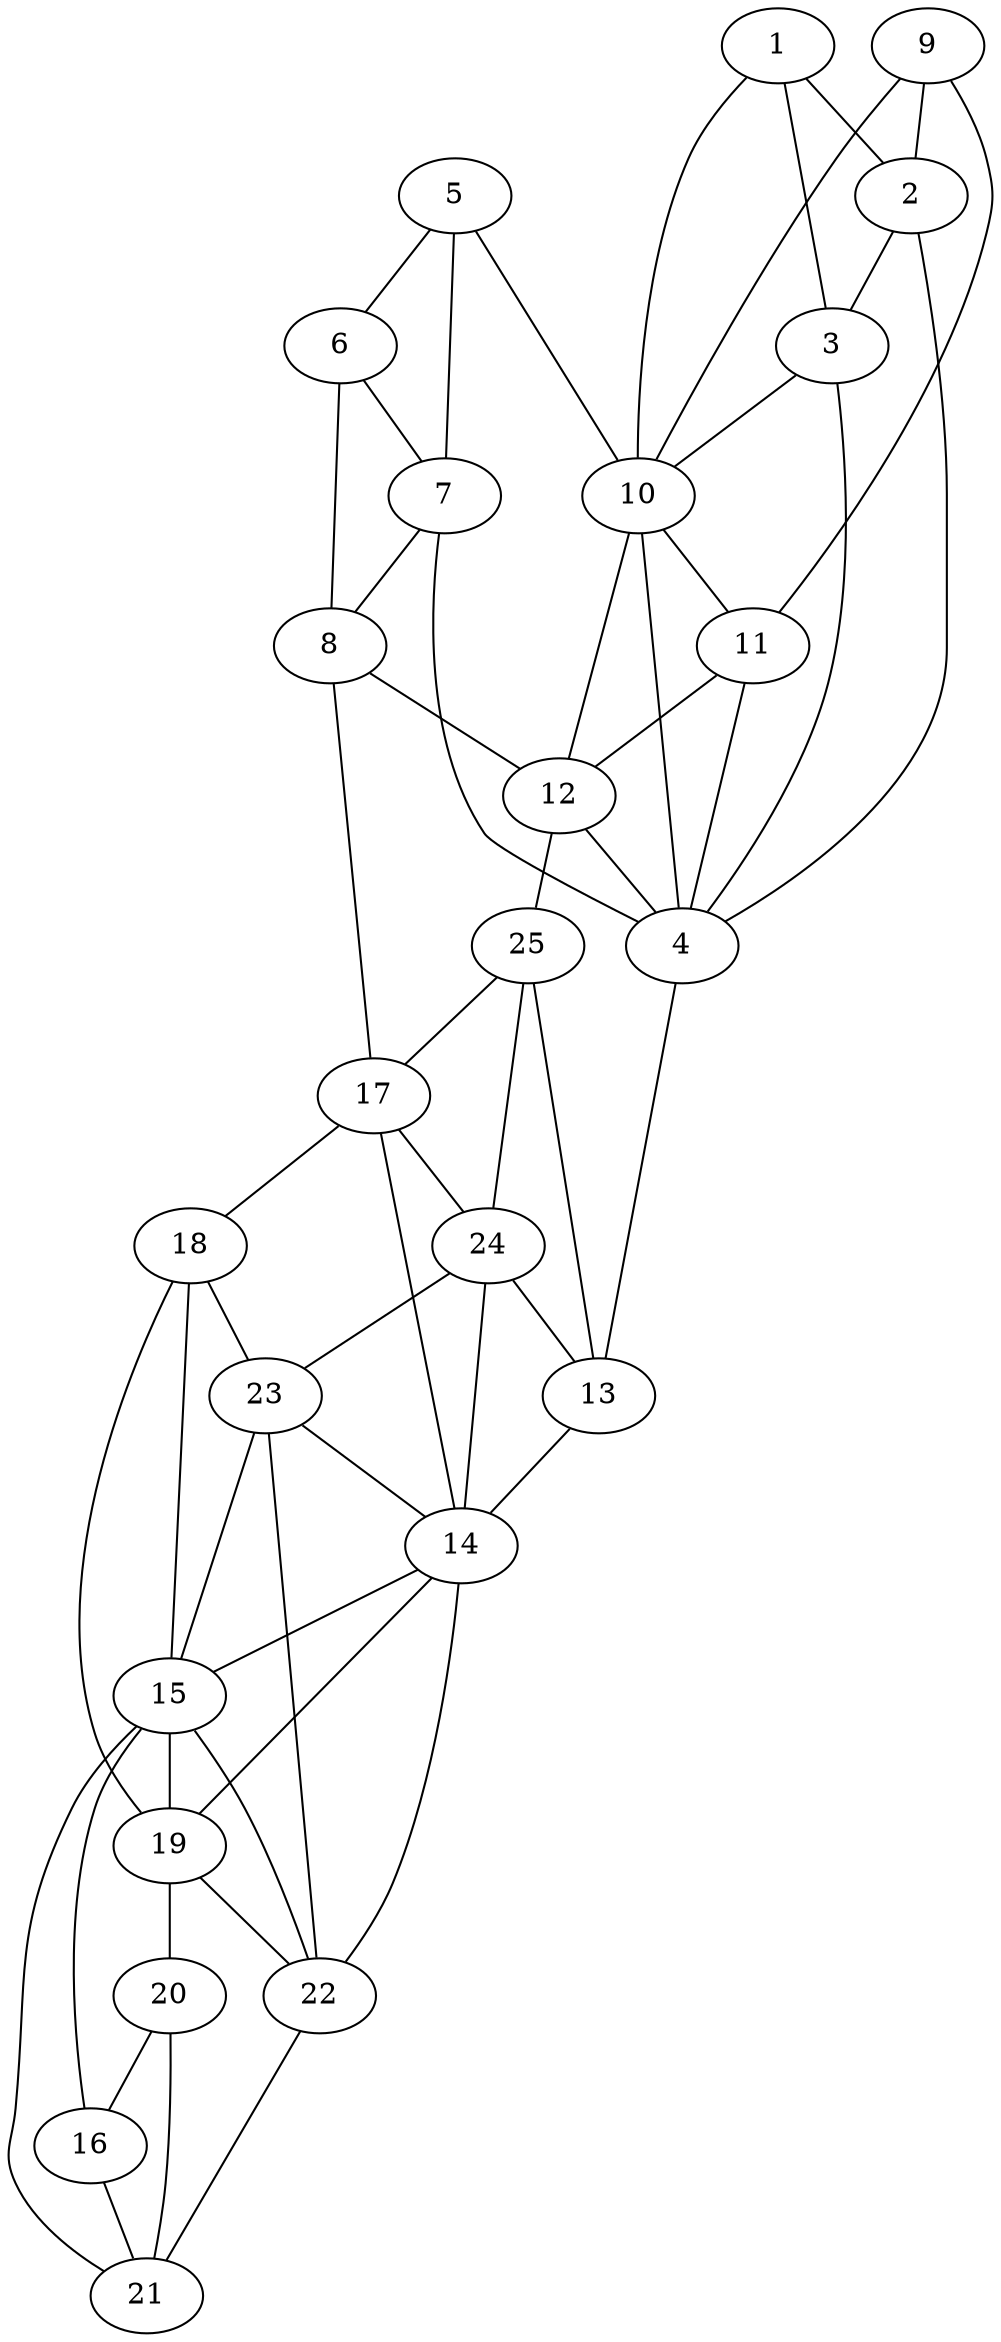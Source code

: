 graph pdb1bnj {
	1	 [aaLength=11,
		sequence=FDGVADYLQTY,
		type=0];
	2	 [aaLength=7,
		sequence=KSEAQAL,
		type=0];
	1 -- 2	 [distance0="25.20487",
		frequency=1,
		type0=1];
	3	 [aaLength=3,
		sequence=ASK,
		type=0];
	1 -- 3	 [distance0="31.24262",
		frequency=1,
		type0=2];
	10	 [aaLength=7,
		sequence=KSEAQAL,
		type=0];
	1 -- 10	 [distance0="31.25635",
		frequency=1,
		type0=3];
	2 -- 3	 [distance0="12.01618",
		distance1="3.0",
		frequency=2,
		type0=1,
		type1=4];
	4	 [aaLength=4,
		sequence=LADV,
		type=0];
	2 -- 4	 [distance0="18.11514",
		frequency=1,
		type0=3];
	3 -- 4	 [distance0="9.988034",
		distance1="2.0",
		frequency=2,
		type0=1,
		type1=4];
	3 -- 10	 [distance0="20.79562",
		frequency=1,
		type0=3];
	11	 [aaLength=3,
		sequence=ASK,
		type=0];
	4 -- 11	 [distance0="15.22676",
		frequency=1,
		type0=2];
	4 -- 10	 [distance0="18.09873",
		frequency=1,
		type0=3];
	13	 [aaLength=5,
		sequence=WREAD,
		type=1];
	4 -- 13	 [distance0="25.0",
		frequency=1,
		type0=4];
	5	 [aaLength=11,
		sequence=FDGVADYLQTY,
		type=0];
	7	 [aaLength=3,
		sequence=ASK,
		type=0];
	5 -- 7	 [distance0="31.51175",
		frequency=1,
		type0=3];
	6	 [aaLength=7,
		sequence=KSEAQAL,
		type=0];
	5 -- 6	 [distance0="25.36704",
		distance1="9.0",
		frequency=2,
		type0=1,
		type1=4];
	5 -- 10	 [distance0="29.84512",
		frequency=1,
		type0=2];
	6 -- 7	 [distance0="11.77502",
		distance1="3.0",
		frequency=2,
		type0=1,
		type1=4];
	8	 [aaLength=4,
		sequence=LADV,
		type=0];
	6 -- 8	 [distance0="18.21299",
		frequency=1,
		type0=2];
	7 -- 4	 [distance0="31.01477",
		frequency=1,
		type0=3];
	7 -- 8	 [distance0="9.604446",
		distance1="2.0",
		frequency=2,
		type0=1,
		type1=4];
	12	 [aaLength=4,
		sequence=LADV,
		type=0];
	8 -- 12	 [distance0="36.19716",
		frequency=1,
		type0=3];
	17	 [aaLength=5,
		sequence=WREAD,
		type=1];
	8 -- 17	 [distance0="25.0",
		frequency=1,
		type0=4];
	9	 [aaLength=11,
		sequence=FDGVADYLQTY,
		type=0];
	9 -- 11	 [distance0="31.73786",
		frequency=1,
		type0=3];
	9 -- 2	 [distance0="30.60952",
		frequency=1,
		type0=2];
	9 -- 10	 [distance0="25.57072",
		distance1="9.0",
		frequency=2,
		type0=1,
		type1=4];
	10 -- 11	 [distance0="11.46875",
		distance1="3.0",
		frequency=2,
		type0=1,
		type1=4];
	11 -- 12	 [distance0="9.809437",
		distance1="2.0",
		frequency=2,
		type0=1,
		type1=4];
	12 -- 4	 [distance0="20.21181",
		frequency=1,
		type0=3];
	12 -- 10	 [distance0="18.09189",
		frequency=1,
		type0=2];
	25	 [aaLength=5,
		sequence=GGDIF,
		type=1];
	12 -- 25	 [distance0="6.0",
		frequency=1,
		type0=4];
	14	 [aaLength=5,
		sequence=RILYS,
		type=1];
	13 -- 14	 [distance0="16.0",
		distance1="11.0",
		frequency=2,
		type0=3,
		type1=4];
	15	 [aaLength=4,
		sequence=IYKT,
		type=1];
	14 -- 15	 [distance0="9.0",
		distance1="4.0",
		frequency=2,
		type0=3,
		type1=4];
	19	 [aaLength=4,
		sequence=IYKT,
		type=1];
	15 -- 19	 [distance0="0.0",
		frequency=1,
		type0=1];
	16	 [aaLength=4,
		sequence=TKIR,
		type=1];
	16 -- 15	 [distance0="11.0",
		frequency=1,
		type0=3];
	21	 [aaLength=4,
		sequence=TKIR,
		type=1];
	16 -- 21	 [distance0="0.0",
		frequency=1,
		type0=1];
	17 -- 14	 [distance0="16.0",
		frequency=1,
		type0=3];
	18	 [aaLength=5,
		sequence=RILYS,
		type=1];
	17 -- 18	 [distance0="11.0",
		frequency=1,
		type0=4];
	24	 [aaLength=5,
		sequence=WREAD,
		type=1];
	17 -- 24	 [distance0="0.0",
		frequency=1,
		type0=2];
	18 -- 15	 [distance0="9.0",
		frequency=1,
		type0=3];
	18 -- 19	 [distance0="4.0",
		frequency=1,
		type0=4];
	23	 [aaLength=5,
		sequence=RILYS,
		type=1];
	18 -- 23	 [distance0="0.0",
		frequency=1,
		type0=2];
	19 -- 14	 [distance0="9.0",
		frequency=1,
		type0=3];
	20	 [aaLength=5,
		sequence=FTKIR,
		type=1];
	19 -- 20	 [distance0="6.0",
		frequency=1,
		type0=4];
	22	 [aaLength=4,
		sequence=IYKT,
		type=1];
	19 -- 22	 [distance0="0.0",
		frequency=1,
		type0=2];
	20 -- 16	 [distance0="1.0",
		frequency=1,
		type0=1];
	20 -- 21	 [distance0="1.0",
		frequency=1,
		type0=2];
	21 -- 15	 [distance0="11.0",
		frequency=1,
		type0=3];
	22 -- 14	 [distance0="9.0",
		frequency=1,
		type0=3];
	22 -- 15	 [distance0="0.0",
		frequency=1,
		type0=1];
	22 -- 21	 [distance0="7.0",
		frequency=1,
		type0=4];
	23 -- 14	 [distance0="0.0",
		frequency=1,
		type0=1];
	23 -- 15	 [distance0="9.0",
		frequency=1,
		type0=3];
	23 -- 22	 [distance0="4.0",
		frequency=1,
		type0=4];
	24 -- 13	 [distance0="0.0",
		frequency=1,
		type0=1];
	24 -- 14	 [distance0="16.0",
		frequency=1,
		type0=3];
	24 -- 23	 [distance0="11.0",
		frequency=1,
		type0=4];
	25 -- 13	 [distance0="19.0",
		frequency=1,
		type0=1];
	25 -- 17	 [distance0="19.0",
		frequency=1,
		type0=2];
	25 -- 24	 [distance0="19.0",
		distance1="14.0",
		frequency=2,
		type0=3,
		type1=4];
}
